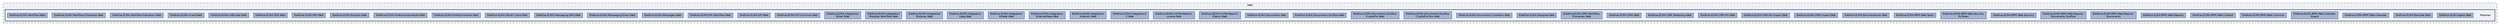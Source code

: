 digraph "Web/Modules"
{
 // LATEX_PDF_SIZE
  bgcolor="transparent";
  edge [fontname=Helvetica,fontsize=10,labelfontname=Helvetica,labelfontsize=10];
  node [fontname=Helvetica,fontsize=10,shape=box,height=0.2,width=0.4];
  compound=true
  subgraph clusterdir_8069eed1070612d812aa4ab345356666 {
    graph [ bgcolor="#edf0f7", pencolor="grey25", label="Web", fontname=Helvetica,fontsize=10 style="filled,dashed", URL="dir_8069eed1070612d812aa4ab345356666.html",tooltip=""]
  subgraph clusterdir_7ee4616d7792420b09aab8c4c7e23d47 {
    graph [ bgcolor="#edf0f7", pencolor="grey25", label="", fontname=Helvetica,fontsize=10 style="filled,bold", URL="dir_7ee4616d7792420b09aab8c4c7e23d47.html",tooltip=""]
    dir_7ee4616d7792420b09aab8c4c7e23d47 [shape=plaintext, label="Modules"];
  dir_8ef1861e78f48337b80cfa4094975b4c [label="EleWise.ELMA.Agent.Web", fillcolor="#a2b4d6", color="grey25", style="filled", URL="dir_8ef1861e78f48337b80cfa4094975b4c.html",tooltip=""];
  dir_6cc39bfd70c26501a3db6b9f98789448 [label="EleWise.ELMA.Barcode.Web", fillcolor="#a2b4d6", color="grey25", style="filled", URL="dir_6cc39bfd70c26501a3db6b9f98789448.html",tooltip=""];
  dir_62541e26c48c772ccd8c4abbb28886e0 [label="EleWise.ELMA.BPM.Web.Calendar", fillcolor="#a2b4d6", color="grey25", style="filled", URL="dir_62541e26c48c772ccd8c4abbb28886e0.html",tooltip=""];
  dir_66aae1be6186ba8e0c9d131ff8b3c4fc [label="EleWise.ELMA.BPM.Web.Calendar.\lExport", fillcolor="#a2b4d6", color="grey25", style="filled", URL="dir_66aae1be6186ba8e0c9d131ff8b3c4fc.html",tooltip=""];
  dir_2cb3cc25f1142b1a2df578b41de53a41 [label="EleWise.ELMA.BPM.Web.Common", fillcolor="#a2b4d6", color="grey25", style="filled", URL="dir_2cb3cc25f1142b1a2df578b41de53a41.html",tooltip=""];
  dir_fdf001463744d38516fc527aa2ea06db [label="EleWise.ELMA.BPM.Web.Content", fillcolor="#a2b4d6", color="grey25", style="filled", URL="dir_fdf001463744d38516fc527aa2ea06db.html",tooltip=""];
  dir_0be568c4914e3e80436e1ad83c4357fc [label="EleWise.ELMA.BPM.Web.Reports", fillcolor="#a2b4d6", color="grey25", style="filled", URL="dir_0be568c4914e3e80436e1ad83c4357fc.html",tooltip=""];
  dir_471107041984aac9ecffaa4f87d4c13c [label="EleWise.ELMA.BPM.Web.Reports.\lDocuments", fillcolor="#a2b4d6", color="grey25", style="filled", URL="dir_471107041984aac9ecffaa4f87d4c13c.html",tooltip=""];
  dir_c86c9580f0217370ad111eb412e2140a [label="EleWise.ELMA.BPM.Web.Reports.\lDocuments.Docflow", fillcolor="#a2b4d6", color="grey25", style="filled", URL="dir_c86c9580f0217370ad111eb412e2140a.html",tooltip=""];
  dir_421eb7dfd93239390a8f697457a79baa [label="EleWise.ELMA.BPM.Web.Security", fillcolor="#a2b4d6", color="grey25", style="filled", URL="dir_421eb7dfd93239390a8f697457a79baa.html",tooltip=""];
  dir_68ae7d420e3769cf5d97976e61ef8159 [label="EleWise.ELMA.BPM.Web.Security.\lRuToken", fillcolor="#a2b4d6", color="grey25", style="filled", URL="dir_68ae7d420e3769cf5d97976e61ef8159.html",tooltip=""];
  dir_1d0f0d3749a24cb4c9681cc2d6790b0d [label="EleWise.ELMA.BPM.Web.Tasks", fillcolor="#a2b4d6", color="grey25", style="filled", URL="dir_1d0f0d3749a24cb4c9681cc2d6790b0d.html",tooltip=""];
  dir_e46483da9f373966ce645ecac7252ff4 [label="EleWise.ELMA.BusinessRules.Web", fillcolor="#a2b4d6", color="grey25", style="filled", URL="dir_e46483da9f373966ce645ecac7252ff4.html",tooltip=""];
  dir_85204712fcbc4f76f67895174d65530b [label="EleWise.ELMA.CRM.Import.Web", fillcolor="#a2b4d6", color="grey25", style="filled", URL="dir_85204712fcbc4f76f67895174d65530b.html",tooltip=""];
  dir_97a9e084c869e44226da457a0b62d1f2 [label="EleWise.ELMA.CRM.RU.Import.Web", fillcolor="#a2b4d6", color="grey25", style="filled", URL="dir_97a9e084c869e44226da457a0b62d1f2.html",tooltip=""];
  dir_2f2b7eb7d809c0d07dde3ea0ff947497 [label="EleWise.ELMA.CRM.RU.Web", fillcolor="#a2b4d6", color="grey25", style="filled", URL="dir_2f2b7eb7d809c0d07dde3ea0ff947497.html",tooltip=""];
  dir_63c2ba1b2597c0d53c86bd5b9a482147 [label="EleWise.ELMA.CRM.Telephony.Web", fillcolor="#a2b4d6", color="grey25", style="filled", URL="dir_63c2ba1b2597c0d53c86bd5b9a482147.html",tooltip=""];
  dir_4fb32d53c93fcd68829c576cb877833d [label="EleWise.ELMA.CRM.Web", fillcolor="#a2b4d6", color="grey25", style="filled", URL="dir_4fb32d53c93fcd68829c576cb877833d.html",tooltip=""];
  dir_45515eb8549ed9f871e537c210e6f764 [label="EleWise.ELMA.CRM.Workflow.\lProcesses.Web", fillcolor="#a2b4d6", color="grey25", style="filled", URL="dir_45515eb8549ed9f871e537c210e6f764.html",tooltip=""];
  dir_de1cee205f85efe63898d4cc5b00a465 [label="EleWise.ELMA.Designer.Web", fillcolor="#a2b4d6", color="grey25", style="filled", URL="dir_de1cee205f85efe63898d4cc5b00a465.html",tooltip=""];
  dir_f34a4f6753ad7b67e94efd1a4b8174ec [label="EleWise.ELMA.Documents.Contracts.Web", fillcolor="#a2b4d6", color="grey25", style="filled", URL="dir_f34a4f6753ad7b67e94efd1a4b8174ec.html",tooltip=""];
  dir_8dee5914c97e6e75cb59419d3681485f [label="EleWise.ELMA.Documents.Docflow.\lCryptoPro.Dss.Web", fillcolor="#a2b4d6", color="grey25", style="filled", URL="dir_8dee5914c97e6e75cb59419d3681485f.html",tooltip=""];
  dir_bef5b70a9ec6f6afaed5b7f8bc960ef5 [label="EleWise.ELMA.Documents.Docflow.\lCryptoPro.Web", fillcolor="#a2b4d6", color="grey25", style="filled", URL="dir_bef5b70a9ec6f6afaed5b7f8bc960ef5.html",tooltip=""];
  dir_ba52edece981b4f21cbf7e0bbcb9a866 [label="EleWise.ELMA.Documents.Docflow.Web", fillcolor="#a2b4d6", color="grey25", style="filled", URL="dir_ba52edece981b4f21cbf7e0bbcb9a866.html",tooltip=""];
  dir_7b30ed932694c4fcdc3e91e9f60fe418 [label="EleWise.ELMA.Documents.Web", fillcolor="#a2b4d6", color="grey25", style="filled", URL="dir_7b30ed932694c4fcdc3e91e9f60fe418.html",tooltip=""];
  dir_fd437727c416d6ae32de15d01f324e5b [label="EleWise.ELMA.FullTextSearch.\lElastic.Web", fillcolor="#a2b4d6", color="grey25", style="filled", URL="dir_fd437727c416d6ae32de15d01f324e5b.html",tooltip=""];
  dir_f98a0debc5aca9811e2928ca40b55f27 [label="EleWise.ELMA.FullTextSearch.\lLucene.Web", fillcolor="#a2b4d6", color="grey25", style="filled", URL="dir_f98a0debc5aca9811e2928ca40b55f27.html",tooltip=""];
  dir_3e0cba33f7227cc18c5e42b5475019f9 [label="EleWise.ELMA.Integration1\lC.Web", fillcolor="#a2b4d6", color="grey25", style="filled", URL="dir_3e0cba33f7227cc18c5e42b5475019f9.html",tooltip=""];
  dir_0678954a5a651ecd78935d4b6a439539 [label="EleWise.ELMA.Integration\lAsterisk.Web", fillcolor="#a2b4d6", color="grey25", style="filled", URL="dir_0678954a5a651ecd78935d4b6a439539.html",tooltip=""];
  dir_c993e038046cc06ec55cc2d89d074cde [label="EleWise.ELMA.Integration\lExternalData.Web", fillcolor="#a2b4d6", color="grey25", style="filled", URL="dir_c993e038046cc06ec55cc2d89d074cde.html",tooltip=""];
  dir_4cfda946ac59e86445f2c16255b55c7b [label="EleWise.ELMA.Integration\lInfratel.Web", fillcolor="#a2b4d6", color="grey25", style="filled", URL="dir_4cfda946ac59e86445f2c16255b55c7b.html",tooltip=""];
  dir_560571d17a309981c27b8732fcd2dca4 [label="EleWise.ELMA.Integration\lLdap.Web", fillcolor="#a2b4d6", color="grey25", style="filled", URL="dir_560571d17a309981c27b8732fcd2dca4.html",tooltip=""];
  dir_1e3830e006b1a468bda01903d10ac7fb [label="EleWise.ELMA.Integration\lModules.Web", fillcolor="#a2b4d6", color="grey25", style="filled", URL="dir_1e3830e006b1a468bda01903d10ac7fb.html",tooltip=""];
  dir_224ef24b0816d16862a2e9d2830ce901 [label="EleWise.ELMA.Integration\lModules.Workflow.Web", fillcolor="#a2b4d6", color="grey25", style="filled", URL="dir_224ef24b0816d16862a2e9d2830ce901.html",tooltip=""];
  dir_76668b5ff00bb8e1fb10da1c5add702c [label="EleWise.ELMA.Integration\lOktell.Web", fillcolor="#a2b4d6", color="grey25", style="filled", URL="dir_76668b5ff00bb8e1fb10da1c5add702c.html",tooltip=""];
  dir_dc0931c3dd765275962cf2e995cc45f0 [label="EleWise.ELMA.KPI.Common.Web", fillcolor="#a2b4d6", color="grey25", style="filled", URL="dir_dc0931c3dd765275962cf2e995cc45f0.html",tooltip=""];
  dir_b8a3bbf1f972276162a9e7650d9a3def [label="EleWise.ELMA.KPI.Web", fillcolor="#a2b4d6", color="grey25", style="filled", URL="dir_b8a3bbf1f972276162a9e7650d9a3def.html",tooltip=""];
  dir_3e2afbb5231a496f50b9debfc834adf8 [label="EleWise.ELMA.KPI.Workflow.Web", fillcolor="#a2b4d6", color="grey25", style="filled", URL="dir_3e2afbb5231a496f50b9debfc834adf8.html",tooltip=""];
  dir_55c286c1ed6c24c293efe67041dc8f62 [label="EleWise.ELMA.Messages.Web", fillcolor="#a2b4d6", color="grey25", style="filled", URL="dir_55c286c1ed6c24c293efe67041dc8f62.html",tooltip=""];
  dir_f96aa2227a4f94e804ace6db4dcd7b1f [label="EleWise.ELMA.Messaging.Email.Web", fillcolor="#a2b4d6", color="grey25", style="filled", URL="dir_f96aa2227a4f94e804ace6db4dcd7b1f.html",tooltip=""];
  dir_f04b4080923155bf7082513efd77c585 [label="EleWise.ELMA.Messaging.SMS.Web", fillcolor="#a2b4d6", color="grey25", style="filled", URL="dir_f04b4080923155bf7082513efd77c585.html",tooltip=""];
  dir_a068d0d826152de48e8a6d00872b877b [label="EleWise.ELMA.OAuth.Client.Web", fillcolor="#a2b4d6", color="grey25", style="filled", URL="dir_a068d0d826152de48e8a6d00872b877b.html",tooltip=""];
  dir_8a5dab7c0abb90a8c796351aef4cd723 [label="EleWise.ELMA.PortalConnector.Web", fillcolor="#a2b4d6", color="grey25", style="filled", URL="dir_8a5dab7c0abb90a8c796351aef4cd723.html",tooltip=""];
  dir_f7f76ec159dee12907a94fb317b6ac6c [label="EleWise.ELMA.ProductionSchedule.Web", fillcolor="#a2b4d6", color="grey25", style="filled", URL="dir_f7f76ec159dee12907a94fb317b6ac6c.html",tooltip=""];
  dir_23a6f94d21080c87fc1e38cbb81deb77 [label="EleWise.ELMA.Projects.Web", fillcolor="#a2b4d6", color="grey25", style="filled", URL="dir_23a6f94d21080c87fc1e38cbb81deb77.html",tooltip=""];
  dir_4ed2c1afd874b6260735dd3487fcfdb6 [label="EleWise.ELMA.RPA.Web", fillcolor="#a2b4d6", color="grey25", style="filled", URL="dir_4ed2c1afd874b6260735dd3487fcfdb6.html",tooltip=""];
  dir_514c3396cde962c6eae549afc601e23a [label="EleWise.ELMA.SDK.Web", fillcolor="#a2b4d6", color="grey25", style="filled", URL="dir_514c3396cde962c6eae549afc601e23a.html",tooltip=""];
  dir_4e245bba900c27c2d849174cf5a4bfa3 [label="EleWise.ELMA.UIBuilder.Web", fillcolor="#a2b4d6", color="grey25", style="filled", URL="dir_4e245bba900c27c2d849174cf5a4bfa3.html",tooltip=""];
  dir_275b925f215579105d8207943118cc90 [label="EleWise.ELMA.vCard.Web", fillcolor="#a2b4d6", color="grey25", style="filled", URL="dir_275b925f215579105d8207943118cc90.html",tooltip=""];
  dir_3640ea5bc9cb805bdcad1fe4b78641fd [label="EleWise.ELMA.Workflow.Indicators.Web", fillcolor="#a2b4d6", color="grey25", style="filled", URL="dir_3640ea5bc9cb805bdcad1fe4b78641fd.html",tooltip=""];
  dir_94ed7524891059556ee14621a8e7350e [label="EleWise.ELMA.Workflow.Processes.Web", fillcolor="#a2b4d6", color="grey25", style="filled", URL="dir_94ed7524891059556ee14621a8e7350e.html",tooltip=""];
  dir_f6d093aa8358570a6b08a74ed18c0b30 [label="EleWise.ELMA.Workflow.Web", fillcolor="#a2b4d6", color="grey25", style="filled", URL="dir_f6d093aa8358570a6b08a74ed18c0b30.html",tooltip=""];
  }
  }
}
